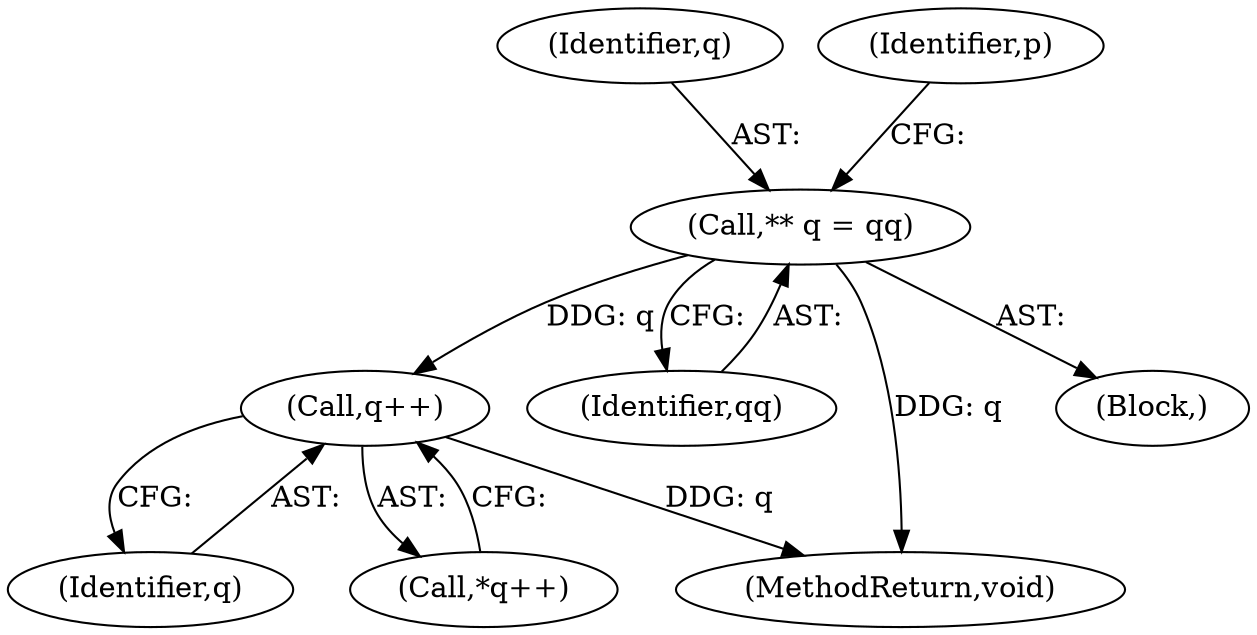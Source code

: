 digraph "0_Android_cc274e2abe8b2a6698a5c47d8aa4bb45f1f9538d_59@pointer" {
"1000146" [label="(Call,q++)"];
"1000128" [label="(Call,** q = qq)"];
"1000130" [label="(Identifier,qq)"];
"1000147" [label="(Identifier,q)"];
"1000145" [label="(Call,*q++)"];
"1000169" [label="(MethodReturn,void)"];
"1000129" [label="(Identifier,q)"];
"1000128" [label="(Call,** q = qq)"];
"1000133" [label="(Identifier,p)"];
"1000146" [label="(Call,q++)"];
"1000115" [label="(Block,)"];
"1000146" -> "1000145"  [label="AST: "];
"1000146" -> "1000147"  [label="CFG: "];
"1000147" -> "1000146"  [label="AST: "];
"1000145" -> "1000146"  [label="CFG: "];
"1000146" -> "1000169"  [label="DDG: q"];
"1000128" -> "1000146"  [label="DDG: q"];
"1000128" -> "1000115"  [label="AST: "];
"1000128" -> "1000130"  [label="CFG: "];
"1000129" -> "1000128"  [label="AST: "];
"1000130" -> "1000128"  [label="AST: "];
"1000133" -> "1000128"  [label="CFG: "];
"1000128" -> "1000169"  [label="DDG: q"];
}
